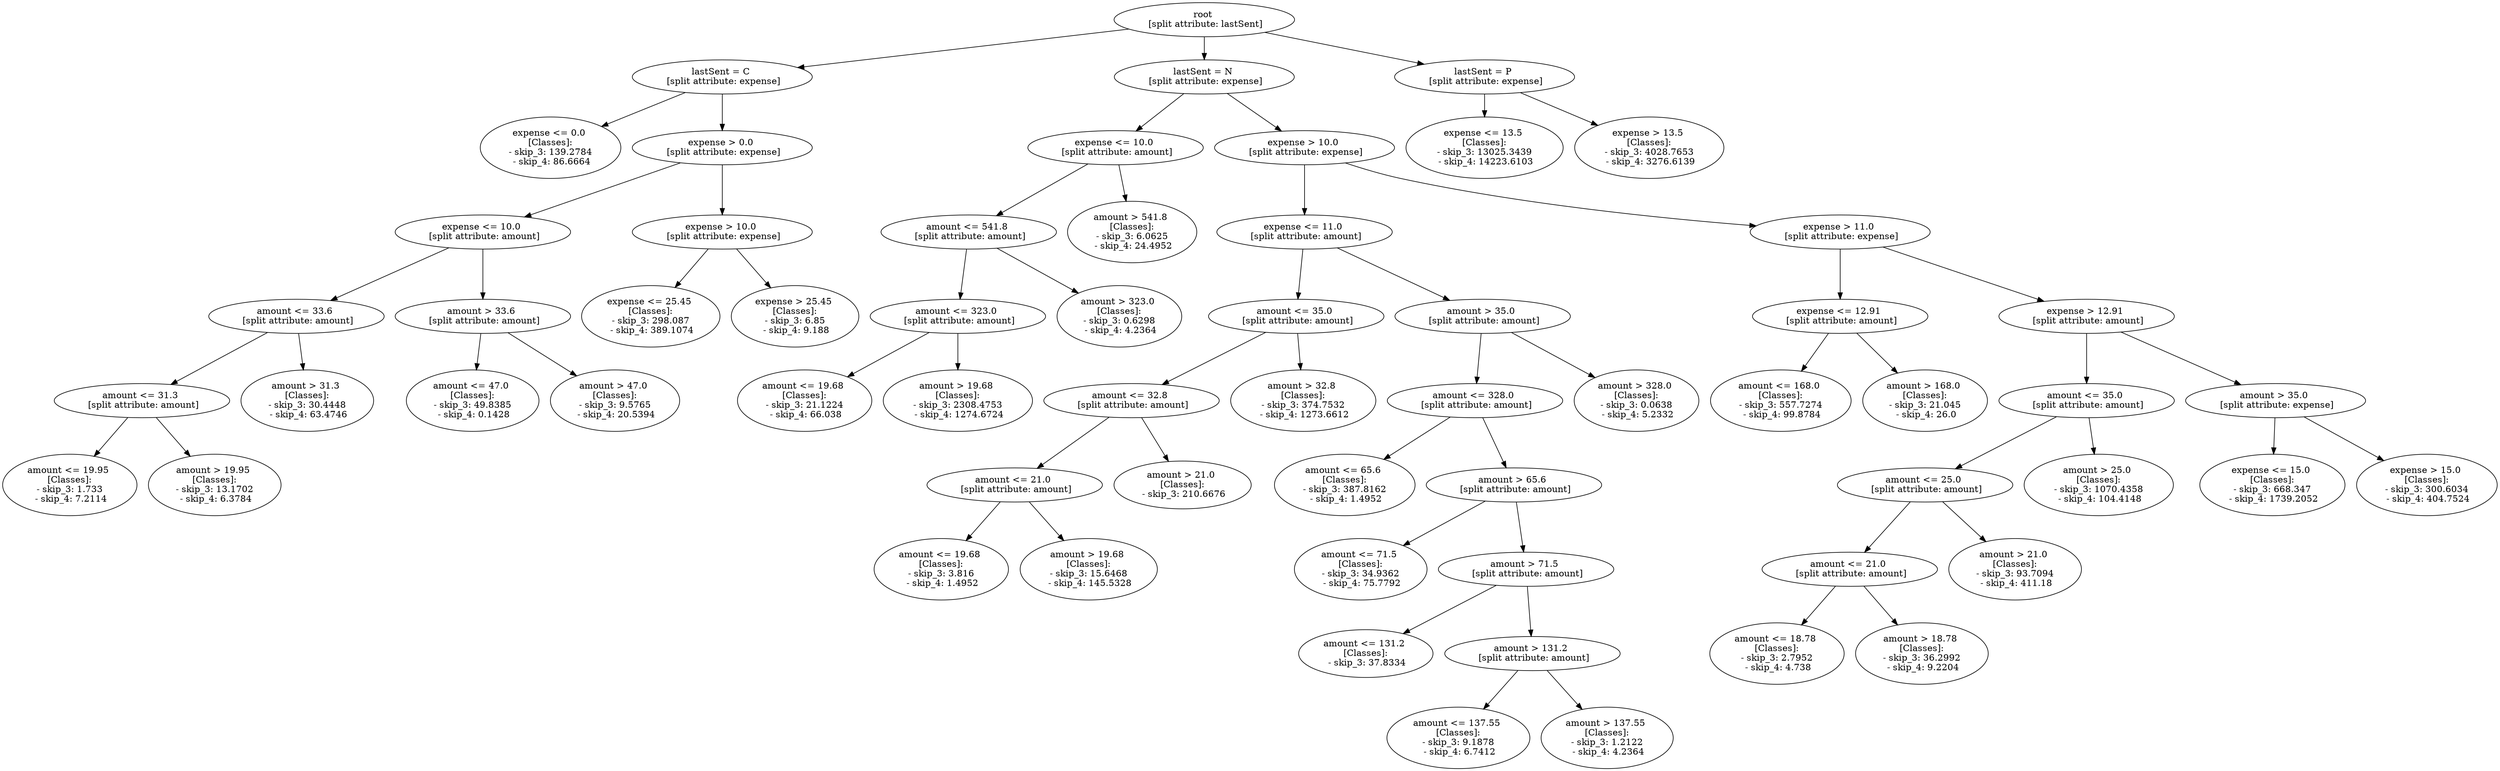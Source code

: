 // Road_Traffic_Fine_Management_Process-p_3-3
digraph "Road_Traffic_Fine_Management_Process-p_3-3" {
	"987a6ea4-66a8-46ce-a6be-89a9722962da" [label="root 
 [split attribute: lastSent]"]
	"b9b19d16-c0c4-44fb-81e2-c3d303d993e8" [label="lastSent = C 
 [split attribute: expense]"]
	"987a6ea4-66a8-46ce-a6be-89a9722962da" -> "b9b19d16-c0c4-44fb-81e2-c3d303d993e8"
	"0a836497-c64c-4091-8954-9b0c374f1a1b" [label="expense <= 0.0 
 [Classes]: 
 - skip_3: 139.2784 
 - skip_4: 86.6664"]
	"b9b19d16-c0c4-44fb-81e2-c3d303d993e8" -> "0a836497-c64c-4091-8954-9b0c374f1a1b"
	"c95054b3-1ce8-4510-b748-667daed2db6a" [label="expense > 0.0 
 [split attribute: expense]"]
	"b9b19d16-c0c4-44fb-81e2-c3d303d993e8" -> "c95054b3-1ce8-4510-b748-667daed2db6a"
	"c634e470-257a-4056-81b7-510bd7bfb233" [label="expense <= 10.0 
 [split attribute: amount]"]
	"c95054b3-1ce8-4510-b748-667daed2db6a" -> "c634e470-257a-4056-81b7-510bd7bfb233"
	"483aac5c-ba94-4783-bc2a-399af5d4649e" [label="amount <= 33.6 
 [split attribute: amount]"]
	"c634e470-257a-4056-81b7-510bd7bfb233" -> "483aac5c-ba94-4783-bc2a-399af5d4649e"
	"cbe4b6da-6e4a-4155-8b2e-2c1763a75e4c" [label="amount <= 31.3 
 [split attribute: amount]"]
	"483aac5c-ba94-4783-bc2a-399af5d4649e" -> "cbe4b6da-6e4a-4155-8b2e-2c1763a75e4c"
	"925230ab-fd81-4e16-8b08-7f88aa495db3" [label="amount <= 19.95 
 [Classes]: 
 - skip_3: 1.733 
 - skip_4: 7.2114"]
	"cbe4b6da-6e4a-4155-8b2e-2c1763a75e4c" -> "925230ab-fd81-4e16-8b08-7f88aa495db3"
	"65c66dcb-e6de-4470-b9bc-9a939a74dba5" [label="amount > 19.95 
 [Classes]: 
 - skip_3: 13.1702 
 - skip_4: 6.3784"]
	"cbe4b6da-6e4a-4155-8b2e-2c1763a75e4c" -> "65c66dcb-e6de-4470-b9bc-9a939a74dba5"
	"88dab6d5-9201-4af3-88fc-585ccc32efae" [label="amount > 31.3 
 [Classes]: 
 - skip_3: 30.4448 
 - skip_4: 63.4746"]
	"483aac5c-ba94-4783-bc2a-399af5d4649e" -> "88dab6d5-9201-4af3-88fc-585ccc32efae"
	"bc6d06b3-704b-424b-8acc-82490fb24777" [label="amount > 33.6 
 [split attribute: amount]"]
	"c634e470-257a-4056-81b7-510bd7bfb233" -> "bc6d06b3-704b-424b-8acc-82490fb24777"
	"bcce26d4-1c1d-474e-89a7-6fe33e3f9a4a" [label="amount <= 47.0 
 [Classes]: 
 - skip_3: 49.8385 
 - skip_4: 0.1428"]
	"bc6d06b3-704b-424b-8acc-82490fb24777" -> "bcce26d4-1c1d-474e-89a7-6fe33e3f9a4a"
	"03399d8c-b05a-4015-9c69-e23ce6a5fc53" [label="amount > 47.0 
 [Classes]: 
 - skip_3: 9.5765 
 - skip_4: 20.5394"]
	"bc6d06b3-704b-424b-8acc-82490fb24777" -> "03399d8c-b05a-4015-9c69-e23ce6a5fc53"
	"f8bcc10d-137a-41e2-8697-d284a1f8ff1d" [label="expense > 10.0 
 [split attribute: expense]"]
	"c95054b3-1ce8-4510-b748-667daed2db6a" -> "f8bcc10d-137a-41e2-8697-d284a1f8ff1d"
	"c6f0fcf6-79ad-41a4-8194-fc2a70429d2b" [label="expense <= 25.45 
 [Classes]: 
 - skip_3: 298.087 
 - skip_4: 389.1074"]
	"f8bcc10d-137a-41e2-8697-d284a1f8ff1d" -> "c6f0fcf6-79ad-41a4-8194-fc2a70429d2b"
	"9cf41d92-5c23-428c-b6d6-e1ca74d9269f" [label="expense > 25.45 
 [Classes]: 
 - skip_3: 6.85 
 - skip_4: 9.188"]
	"f8bcc10d-137a-41e2-8697-d284a1f8ff1d" -> "9cf41d92-5c23-428c-b6d6-e1ca74d9269f"
	"b95ede1d-b5b0-4215-848f-ad3fb92dc054" [label="lastSent = N 
 [split attribute: expense]"]
	"987a6ea4-66a8-46ce-a6be-89a9722962da" -> "b95ede1d-b5b0-4215-848f-ad3fb92dc054"
	"8714c77a-9312-47e6-85c4-1905df7253f3" [label="expense <= 10.0 
 [split attribute: amount]"]
	"b95ede1d-b5b0-4215-848f-ad3fb92dc054" -> "8714c77a-9312-47e6-85c4-1905df7253f3"
	"9b185068-3b64-4053-81e8-d33bff2881b6" [label="amount <= 541.8 
 [split attribute: amount]"]
	"8714c77a-9312-47e6-85c4-1905df7253f3" -> "9b185068-3b64-4053-81e8-d33bff2881b6"
	"09a9c838-526a-4e05-ac0b-c0bb76e07fbc" [label="amount <= 323.0 
 [split attribute: amount]"]
	"9b185068-3b64-4053-81e8-d33bff2881b6" -> "09a9c838-526a-4e05-ac0b-c0bb76e07fbc"
	"c0dbb6b7-78f9-46a5-8d64-6a850b5a733c" [label="amount <= 19.68 
 [Classes]: 
 - skip_3: 21.1224 
 - skip_4: 66.038"]
	"09a9c838-526a-4e05-ac0b-c0bb76e07fbc" -> "c0dbb6b7-78f9-46a5-8d64-6a850b5a733c"
	"0f64cf5a-3994-4028-9b3a-12d02383793c" [label="amount > 19.68 
 [Classes]: 
 - skip_3: 2308.4753 
 - skip_4: 1274.6724"]
	"09a9c838-526a-4e05-ac0b-c0bb76e07fbc" -> "0f64cf5a-3994-4028-9b3a-12d02383793c"
	"f8349475-ea83-486d-b2bf-888721f66879" [label="amount > 323.0 
 [Classes]: 
 - skip_3: 0.6298 
 - skip_4: 4.2364"]
	"9b185068-3b64-4053-81e8-d33bff2881b6" -> "f8349475-ea83-486d-b2bf-888721f66879"
	"1c946ca2-8089-46b6-b9c7-f9311e4b0990" [label="amount > 541.8 
 [Classes]: 
 - skip_3: 6.0625 
 - skip_4: 24.4952"]
	"8714c77a-9312-47e6-85c4-1905df7253f3" -> "1c946ca2-8089-46b6-b9c7-f9311e4b0990"
	"8446dfd6-b01a-435c-a7ff-9d96adc7f971" [label="expense > 10.0 
 [split attribute: expense]"]
	"b95ede1d-b5b0-4215-848f-ad3fb92dc054" -> "8446dfd6-b01a-435c-a7ff-9d96adc7f971"
	"16b1e29f-2607-4a24-9298-21d7e1d1d46e" [label="expense <= 11.0 
 [split attribute: amount]"]
	"8446dfd6-b01a-435c-a7ff-9d96adc7f971" -> "16b1e29f-2607-4a24-9298-21d7e1d1d46e"
	"58c9a5d0-4b16-4b17-aa5a-0899a2e26c78" [label="amount <= 35.0 
 [split attribute: amount]"]
	"16b1e29f-2607-4a24-9298-21d7e1d1d46e" -> "58c9a5d0-4b16-4b17-aa5a-0899a2e26c78"
	"024e04dd-ad8e-49d7-95b3-7c0e527ac781" [label="amount <= 32.8 
 [split attribute: amount]"]
	"58c9a5d0-4b16-4b17-aa5a-0899a2e26c78" -> "024e04dd-ad8e-49d7-95b3-7c0e527ac781"
	"7aafca87-eb36-45d0-a600-ce56f787f56e" [label="amount <= 21.0 
 [split attribute: amount]"]
	"024e04dd-ad8e-49d7-95b3-7c0e527ac781" -> "7aafca87-eb36-45d0-a600-ce56f787f56e"
	"8ba930a0-cc1e-4f1a-916e-1e3e3ca0a89f" [label="amount <= 19.68 
 [Classes]: 
 - skip_3: 3.816 
 - skip_4: 1.4952"]
	"7aafca87-eb36-45d0-a600-ce56f787f56e" -> "8ba930a0-cc1e-4f1a-916e-1e3e3ca0a89f"
	"e4bbed6b-ba6a-4ebe-bc75-edbf3518f6c2" [label="amount > 19.68 
 [Classes]: 
 - skip_3: 15.6468 
 - skip_4: 145.5328"]
	"7aafca87-eb36-45d0-a600-ce56f787f56e" -> "e4bbed6b-ba6a-4ebe-bc75-edbf3518f6c2"
	"fb4c5a19-a175-4384-a532-ed671cffee0c" [label="amount > 21.0 
 [Classes]: 
 - skip_3: 210.6676"]
	"024e04dd-ad8e-49d7-95b3-7c0e527ac781" -> "fb4c5a19-a175-4384-a532-ed671cffee0c"
	"a453cc57-8c1a-47ea-968f-a80506c3e3b9" [label="amount > 32.8 
 [Classes]: 
 - skip_3: 374.7532 
 - skip_4: 1273.6612"]
	"58c9a5d0-4b16-4b17-aa5a-0899a2e26c78" -> "a453cc57-8c1a-47ea-968f-a80506c3e3b9"
	"ca811b6c-19e3-4103-a2d1-8863bfcbf9c6" [label="amount > 35.0 
 [split attribute: amount]"]
	"16b1e29f-2607-4a24-9298-21d7e1d1d46e" -> "ca811b6c-19e3-4103-a2d1-8863bfcbf9c6"
	"72e3e753-3408-4d4d-bc7a-71478ec4345f" [label="amount <= 328.0 
 [split attribute: amount]"]
	"ca811b6c-19e3-4103-a2d1-8863bfcbf9c6" -> "72e3e753-3408-4d4d-bc7a-71478ec4345f"
	"34d8bce9-c8c8-4c74-b4cd-3519a792b920" [label="amount <= 65.6 
 [Classes]: 
 - skip_3: 387.8162 
 - skip_4: 1.4952"]
	"72e3e753-3408-4d4d-bc7a-71478ec4345f" -> "34d8bce9-c8c8-4c74-b4cd-3519a792b920"
	"50f3edbc-db64-4d5a-b61f-2c7fcad5fd1d" [label="amount > 65.6 
 [split attribute: amount]"]
	"72e3e753-3408-4d4d-bc7a-71478ec4345f" -> "50f3edbc-db64-4d5a-b61f-2c7fcad5fd1d"
	"f12c7d5e-f1ee-42f7-a903-1c6cde8caa78" [label="amount <= 71.5 
 [Classes]: 
 - skip_3: 34.9362 
 - skip_4: 75.7792"]
	"50f3edbc-db64-4d5a-b61f-2c7fcad5fd1d" -> "f12c7d5e-f1ee-42f7-a903-1c6cde8caa78"
	"adca5601-0c61-4fcb-bd2d-4b9391205cb4" [label="amount > 71.5 
 [split attribute: amount]"]
	"50f3edbc-db64-4d5a-b61f-2c7fcad5fd1d" -> "adca5601-0c61-4fcb-bd2d-4b9391205cb4"
	"6dd9a798-6245-4ccc-b10b-f12c31615002" [label="amount <= 131.2 
 [Classes]: 
 - skip_3: 37.8334"]
	"adca5601-0c61-4fcb-bd2d-4b9391205cb4" -> "6dd9a798-6245-4ccc-b10b-f12c31615002"
	"58feb327-6f98-4e6a-9bd7-3ea754e4cd8b" [label="amount > 131.2 
 [split attribute: amount]"]
	"adca5601-0c61-4fcb-bd2d-4b9391205cb4" -> "58feb327-6f98-4e6a-9bd7-3ea754e4cd8b"
	"643a5fc6-ce4b-4fa3-9732-bb07c0ed8a29" [label="amount <= 137.55 
 [Classes]: 
 - skip_3: 9.1878 
 - skip_4: 6.7412"]
	"58feb327-6f98-4e6a-9bd7-3ea754e4cd8b" -> "643a5fc6-ce4b-4fa3-9732-bb07c0ed8a29"
	"96478d1d-e204-4162-811a-26fe4b01b3bf" [label="amount > 137.55 
 [Classes]: 
 - skip_3: 1.2122 
 - skip_4: 4.2364"]
	"58feb327-6f98-4e6a-9bd7-3ea754e4cd8b" -> "96478d1d-e204-4162-811a-26fe4b01b3bf"
	"41c0490c-b4e6-4204-85e5-a7742eb4afb0" [label="amount > 328.0 
 [Classes]: 
 - skip_3: 0.0638 
 - skip_4: 5.2332"]
	"ca811b6c-19e3-4103-a2d1-8863bfcbf9c6" -> "41c0490c-b4e6-4204-85e5-a7742eb4afb0"
	"1b8e5bb1-81c5-456f-915a-12973aa07e67" [label="expense > 11.0 
 [split attribute: expense]"]
	"8446dfd6-b01a-435c-a7ff-9d96adc7f971" -> "1b8e5bb1-81c5-456f-915a-12973aa07e67"
	"b52aab55-04c0-4293-ba2f-16b21eac7b7b" [label="expense <= 12.91 
 [split attribute: amount]"]
	"1b8e5bb1-81c5-456f-915a-12973aa07e67" -> "b52aab55-04c0-4293-ba2f-16b21eac7b7b"
	"3f715d3e-b4e6-4bd8-97c2-8de71d08d308" [label="amount <= 168.0 
 [Classes]: 
 - skip_3: 557.7274 
 - skip_4: 99.8784"]
	"b52aab55-04c0-4293-ba2f-16b21eac7b7b" -> "3f715d3e-b4e6-4bd8-97c2-8de71d08d308"
	"15bb0edf-9c67-44f5-8f9f-a39feccbadb9" [label="amount > 168.0 
 [Classes]: 
 - skip_3: 21.045 
 - skip_4: 26.0"]
	"b52aab55-04c0-4293-ba2f-16b21eac7b7b" -> "15bb0edf-9c67-44f5-8f9f-a39feccbadb9"
	"c3b89391-f25b-474e-b6a0-a5dfe7459c63" [label="expense > 12.91 
 [split attribute: amount]"]
	"1b8e5bb1-81c5-456f-915a-12973aa07e67" -> "c3b89391-f25b-474e-b6a0-a5dfe7459c63"
	"cc45c7e3-a095-470f-99cb-60c96e3336a7" [label="amount <= 35.0 
 [split attribute: amount]"]
	"c3b89391-f25b-474e-b6a0-a5dfe7459c63" -> "cc45c7e3-a095-470f-99cb-60c96e3336a7"
	"69524d79-a080-4b29-b2a4-c979a1a987f3" [label="amount <= 25.0 
 [split attribute: amount]"]
	"cc45c7e3-a095-470f-99cb-60c96e3336a7" -> "69524d79-a080-4b29-b2a4-c979a1a987f3"
	"31470b6e-39a4-44b7-8401-e65eccb0b2fd" [label="amount <= 21.0 
 [split attribute: amount]"]
	"69524d79-a080-4b29-b2a4-c979a1a987f3" -> "31470b6e-39a4-44b7-8401-e65eccb0b2fd"
	"364ac52d-9011-4239-a7aa-0c9d761dcad4" [label="amount <= 18.78 
 [Classes]: 
 - skip_3: 2.7952 
 - skip_4: 4.738"]
	"31470b6e-39a4-44b7-8401-e65eccb0b2fd" -> "364ac52d-9011-4239-a7aa-0c9d761dcad4"
	"740a65fd-b848-4a2f-a32b-89fc95e83331" [label="amount > 18.78 
 [Classes]: 
 - skip_3: 36.2992 
 - skip_4: 9.2204"]
	"31470b6e-39a4-44b7-8401-e65eccb0b2fd" -> "740a65fd-b848-4a2f-a32b-89fc95e83331"
	"40e1eca8-7ed6-4175-8eb7-691ec3173a41" [label="amount > 21.0 
 [Classes]: 
 - skip_3: 93.7094 
 - skip_4: 411.18"]
	"69524d79-a080-4b29-b2a4-c979a1a987f3" -> "40e1eca8-7ed6-4175-8eb7-691ec3173a41"
	"cb5ae86a-68f7-4e50-b60b-155aabcf32a6" [label="amount > 25.0 
 [Classes]: 
 - skip_3: 1070.4358 
 - skip_4: 104.4148"]
	"cc45c7e3-a095-470f-99cb-60c96e3336a7" -> "cb5ae86a-68f7-4e50-b60b-155aabcf32a6"
	"264ffc1a-3316-49a3-9e8a-30a8b40e79a5" [label="amount > 35.0 
 [split attribute: expense]"]
	"c3b89391-f25b-474e-b6a0-a5dfe7459c63" -> "264ffc1a-3316-49a3-9e8a-30a8b40e79a5"
	"8b08e1d5-332d-45fe-ac54-460c1943229b" [label="expense <= 15.0 
 [Classes]: 
 - skip_3: 668.347 
 - skip_4: 1739.2052"]
	"264ffc1a-3316-49a3-9e8a-30a8b40e79a5" -> "8b08e1d5-332d-45fe-ac54-460c1943229b"
	"63f117ab-c348-44e1-b336-c9095dd249b7" [label="expense > 15.0 
 [Classes]: 
 - skip_3: 300.6034 
 - skip_4: 404.7524"]
	"264ffc1a-3316-49a3-9e8a-30a8b40e79a5" -> "63f117ab-c348-44e1-b336-c9095dd249b7"
	"46270833-7162-45c5-b8c1-341041108633" [label="lastSent = P 
 [split attribute: expense]"]
	"987a6ea4-66a8-46ce-a6be-89a9722962da" -> "46270833-7162-45c5-b8c1-341041108633"
	"3db6b787-813f-4e8d-956e-d86289f224df" [label="expense <= 13.5 
 [Classes]: 
 - skip_3: 13025.3439 
 - skip_4: 14223.6103"]
	"46270833-7162-45c5-b8c1-341041108633" -> "3db6b787-813f-4e8d-956e-d86289f224df"
	"b88d6c91-612a-4843-88c6-824ec65dc9ff" [label="expense > 13.5 
 [Classes]: 
 - skip_3: 4028.7653 
 - skip_4: 3276.6139"]
	"46270833-7162-45c5-b8c1-341041108633" -> "b88d6c91-612a-4843-88c6-824ec65dc9ff"
}
